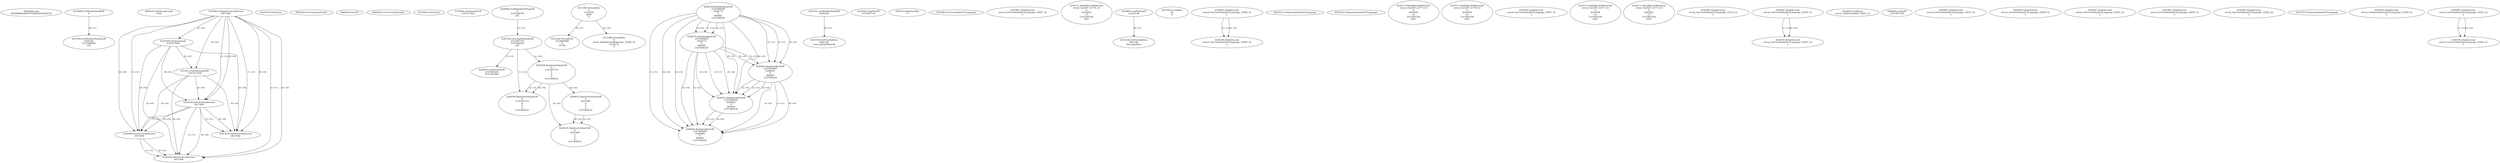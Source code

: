 // Global SCDG with merge call
digraph {
	0 [label="6850628.main
005989906a4f97d702b463f4258af216"]
	1 [label="4254480.GetModuleHandleW
0"]
	2 [label="6844434.SetThreadLocale
1024"]
	3 [label="4243965.InitializeCriticalSection
6917004"]
	4 [label="4243979.GetVersion
"]
	5 [label="4250188.GetSystemInfo
2147417660"]
	3 -> 5 [label="(0-->0)"]
	6 [label="6844540.GetCommandLineW
"]
	7 [label="4214413.GetStartupInfoW
2147417624"]
	3 -> 7 [label="(0-->0)"]
	5 -> 7 [label="(0-->0)"]
	8 [label="6844560.GetACP
"]
	9 [label="6844580.GetCurrentThreadId
"]
	10 [label="4250204.GetVersion
"]
	11 [label="4276690.GetVersionExW
2147417420"]
	12 [label="4243306.GetModuleFileNameW
4194304
2147408904
522"]
	1 -> 12 [label="(0-->1)"]
	13 [label="4248064.GetModuleFileNameW
0
2147408370
261"]
	14 [label="4215383.VirtualAlloc
0
1310704
4096
4"]
	15 [label="4246338.RegOpenKeyExW
2147483649
4246772
0
983065
2147408236"]
	16 [label="4246372.RegOpenKeyExW
2147483650
4246772
0
983065
2147408236"]
	15 -> 16 [label="(2-->2)"]
	15 -> 16 [label="(4-->4)"]
	15 -> 16 [label="(5-->5)"]
	17 [label="4245741.GetModuleHandleW
4246160"]
	18 [label="4245758.GetProcAddress
9441320
GetLongPathNameW"]
	17 -> 18 [label="(0-->1)"]
	19 [label="4245785.GetLongPathNameW
2147407710
2147406542
261"]
	13 -> 19 [label="(3-->3)"]
	20 [label="4245683.CharNextW
2147407716"]
	21 [label="4246014.FindFirstFileW
2147406542
2147407064"]
	19 -> 21 [label="(2-->1)"]
	22 [label="4246556.RegQueryValueExW
0
2147407710
0
0
0
2147408232"]
	19 -> 22 [label="(1-->2)"]
	23 [label="4246635.RegQueryValueExW
0
4247000
0
0
0
2147408232"]
	22 -> 23 [label="(6-->6)"]
	24 [label="4246722.RegCloseKey
0"]
	25 [label="4247883.GetUserDefaultUILanguage
"]
	26 [label="4245418.EnterCriticalSection
6917004"]
	3 -> 26 [label="(1-->1)"]
	3 -> 26 [label="(0-->0)"]
	5 -> 26 [label="(0-->0)"]
	7 -> 26 [label="(0-->0)"]
	27 [label="4245469.LeaveCriticalSection
6917004"]
	3 -> 27 [label="(1-->1)"]
	26 -> 27 [label="(1-->1)"]
	3 -> 27 [label="(0-->0)"]
	5 -> 27 [label="(0-->0)"]
	7 -> 27 [label="(0-->0)"]
	26 -> 27 [label="(0-->0)"]
	28 [label="4245487.IsValidLocale
retval_GetUserDefaultUILanguage_33087_32
2"]
	29 [label="4250171.MultiByteToWideChar
retval_GetACP_32774_32
0
4243852
13
2147403704
2047"]
	30 [label="4254893.LoadLibraryA
user32.dll"]
	31 [label="4255003.LocalAlloc
64
8"]
	32 [label="4255148.GetProcAddress
9441340
MessageBoxA"]
	30 -> 32 [label="(0-->1)"]
	33 [label="4244205.DeleteCriticalSection
6917004"]
	3 -> 33 [label="(1-->1)"]
	26 -> 33 [label="(1-->1)"]
	27 -> 33 [label="(1-->1)"]
	3 -> 33 [label="(0-->0)"]
	5 -> 33 [label="(0-->0)"]
	7 -> 33 [label="(0-->0)"]
	26 -> 33 [label="(0-->0)"]
	27 -> 33 [label="(0-->0)"]
	34 [label="4221262.VirtualFree
3223060480
0
32768"]
	14 -> 34 [label="(0-->1)"]
	35 [label="4246599.RegQueryValueExW
0
2147407710
0
0
0
2147408232"]
	19 -> 35 [label="(1-->2)"]
	22 -> 35 [label="(2-->2)"]
	22 -> 35 [label="(6-->6)"]
	36 [label="4245487.IsValidLocale
retval_GetUserDefaultUILanguage_33000_32
2"]
	37 [label="4244766.IsValidLocale
retval_GetUserDefaultUILanguage_33000_32
2"]
	36 -> 37 [label="(1-->1)"]
	36 -> 37 [label="(2-->2)"]
	38 [label="4245525.GetSystemDefaultUILanguage
"]
	39 [label="4245552.GetSystemDefaultUILanguage
"]
	40 [label="4250171.MultiByteToWideChar
retval_GetACP_32773_32
0
4243616
14
2147403704
2047"]
	41 [label="4215588.VirtualAlloc
0
retval_MultiByteToWideChar_33594_32
1052672
4"]
	14 -> 41 [label="(4-->4)"]
	42 [label="4250171.MultiByteToWideChar
retval_GetACP_32774_32
0
4243924
10
2147403704
2047"]
	43 [label="4246402.RegOpenKeyExW
2147483649
4246832
0
983065
2147408236"]
	15 -> 43 [label="(1-->1)"]
	15 -> 43 [label="(4-->4)"]
	16 -> 43 [label="(4-->4)"]
	15 -> 43 [label="(5-->5)"]
	16 -> 43 [label="(5-->5)"]
	44 [label="4246676.RegQueryValueExW
0
4247000
0
0
0
2147408232"]
	23 -> 44 [label="(2-->2)"]
	22 -> 44 [label="(6-->6)"]
	23 -> 44 [label="(6-->6)"]
	45 [label="4245487.IsValidLocale
retval_GetUserDefaultUILanguage_33097_32
2"]
	46 [label="4250171.MultiByteToWideChar
retval_GetACP_32773_32
0
4243784
10
2147403704
2047"]
	47 [label="4250171.MultiByteToWideChar
retval_GetACP_32773_32
0
4243852
13
2147403704
2047"]
	48 [label="4245487.IsValidLocale
retval_GetUserDefaultUILanguage_33073_32
2"]
	49 [label="4246432.RegOpenKeyExW
2147483650
4246832
0
983065
2147408236"]
	16 -> 49 [label="(1-->1)"]
	43 -> 49 [label="(2-->2)"]
	15 -> 49 [label="(4-->4)"]
	16 -> 49 [label="(4-->4)"]
	43 -> 49 [label="(4-->4)"]
	15 -> 49 [label="(5-->5)"]
	16 -> 49 [label="(5-->5)"]
	43 -> 49 [label="(5-->5)"]
	50 [label="4246462.RegOpenKeyExW
2147483649
4246884
0
983065
2147408236"]
	15 -> 50 [label="(1-->1)"]
	43 -> 50 [label="(1-->1)"]
	15 -> 50 [label="(4-->4)"]
	16 -> 50 [label="(4-->4)"]
	43 -> 50 [label="(4-->4)"]
	49 -> 50 [label="(4-->4)"]
	15 -> 50 [label="(5-->5)"]
	16 -> 50 [label="(5-->5)"]
	43 -> 50 [label="(5-->5)"]
	49 -> 50 [label="(5-->5)"]
	51 [label="4245487.IsValidLocale
retval_GetUserDefaultUILanguage_32935_32
2"]
	52 [label="4246032.FindClose
retval_FindFirstFileW_32825_32"]
	53 [label="4246044.lstrlenW
2147407108"]
	54 [label="4245487.IsValidLocale
retval_GetUserDefaultUILanguage_33019_32
2"]
	55 [label="4245487.IsValidLocale
retval_GetUserDefaultUILanguage_32959_32
2"]
	56 [label="4244766.IsValidLocale
retval_GetUserDefaultUILanguage_32935_32
2"]
	51 -> 56 [label="(1-->1)"]
	51 -> 56 [label="(2-->2)"]
	57 [label="4245487.IsValidLocale
retval_GetUserDefaultUILanguage_33052_32
2"]
	58 [label="4245487.IsValidLocale
retval_GetUserDefaultUILanguage_32995_32
2"]
	59 [label="4245487.IsValidLocale
retval_GetUserDefaultUILanguage_32942_32
2"]
	60 [label="4245454.LeaveCriticalSection
6917004"]
	3 -> 60 [label="(1-->1)"]
	26 -> 60 [label="(1-->1)"]
	3 -> 60 [label="(0-->0)"]
	5 -> 60 [label="(0-->0)"]
	7 -> 60 [label="(0-->0)"]
	26 -> 60 [label="(0-->0)"]
	61 [label="4247923.GetSystemDefaultUILanguage
"]
	62 [label="4245487.IsValidLocale
retval_GetSystemDefaultUILanguage_33269_32
2"]
	63 [label="4245487.IsValidLocale
retval_GetUserDefaultUILanguage_33022_32
2"]
	64 [label="4244766.IsValidLocale
retval_GetUserDefaultUILanguage_33022_32
2"]
	63 -> 64 [label="(1-->1)"]
	63 -> 64 [label="(2-->2)"]
}
